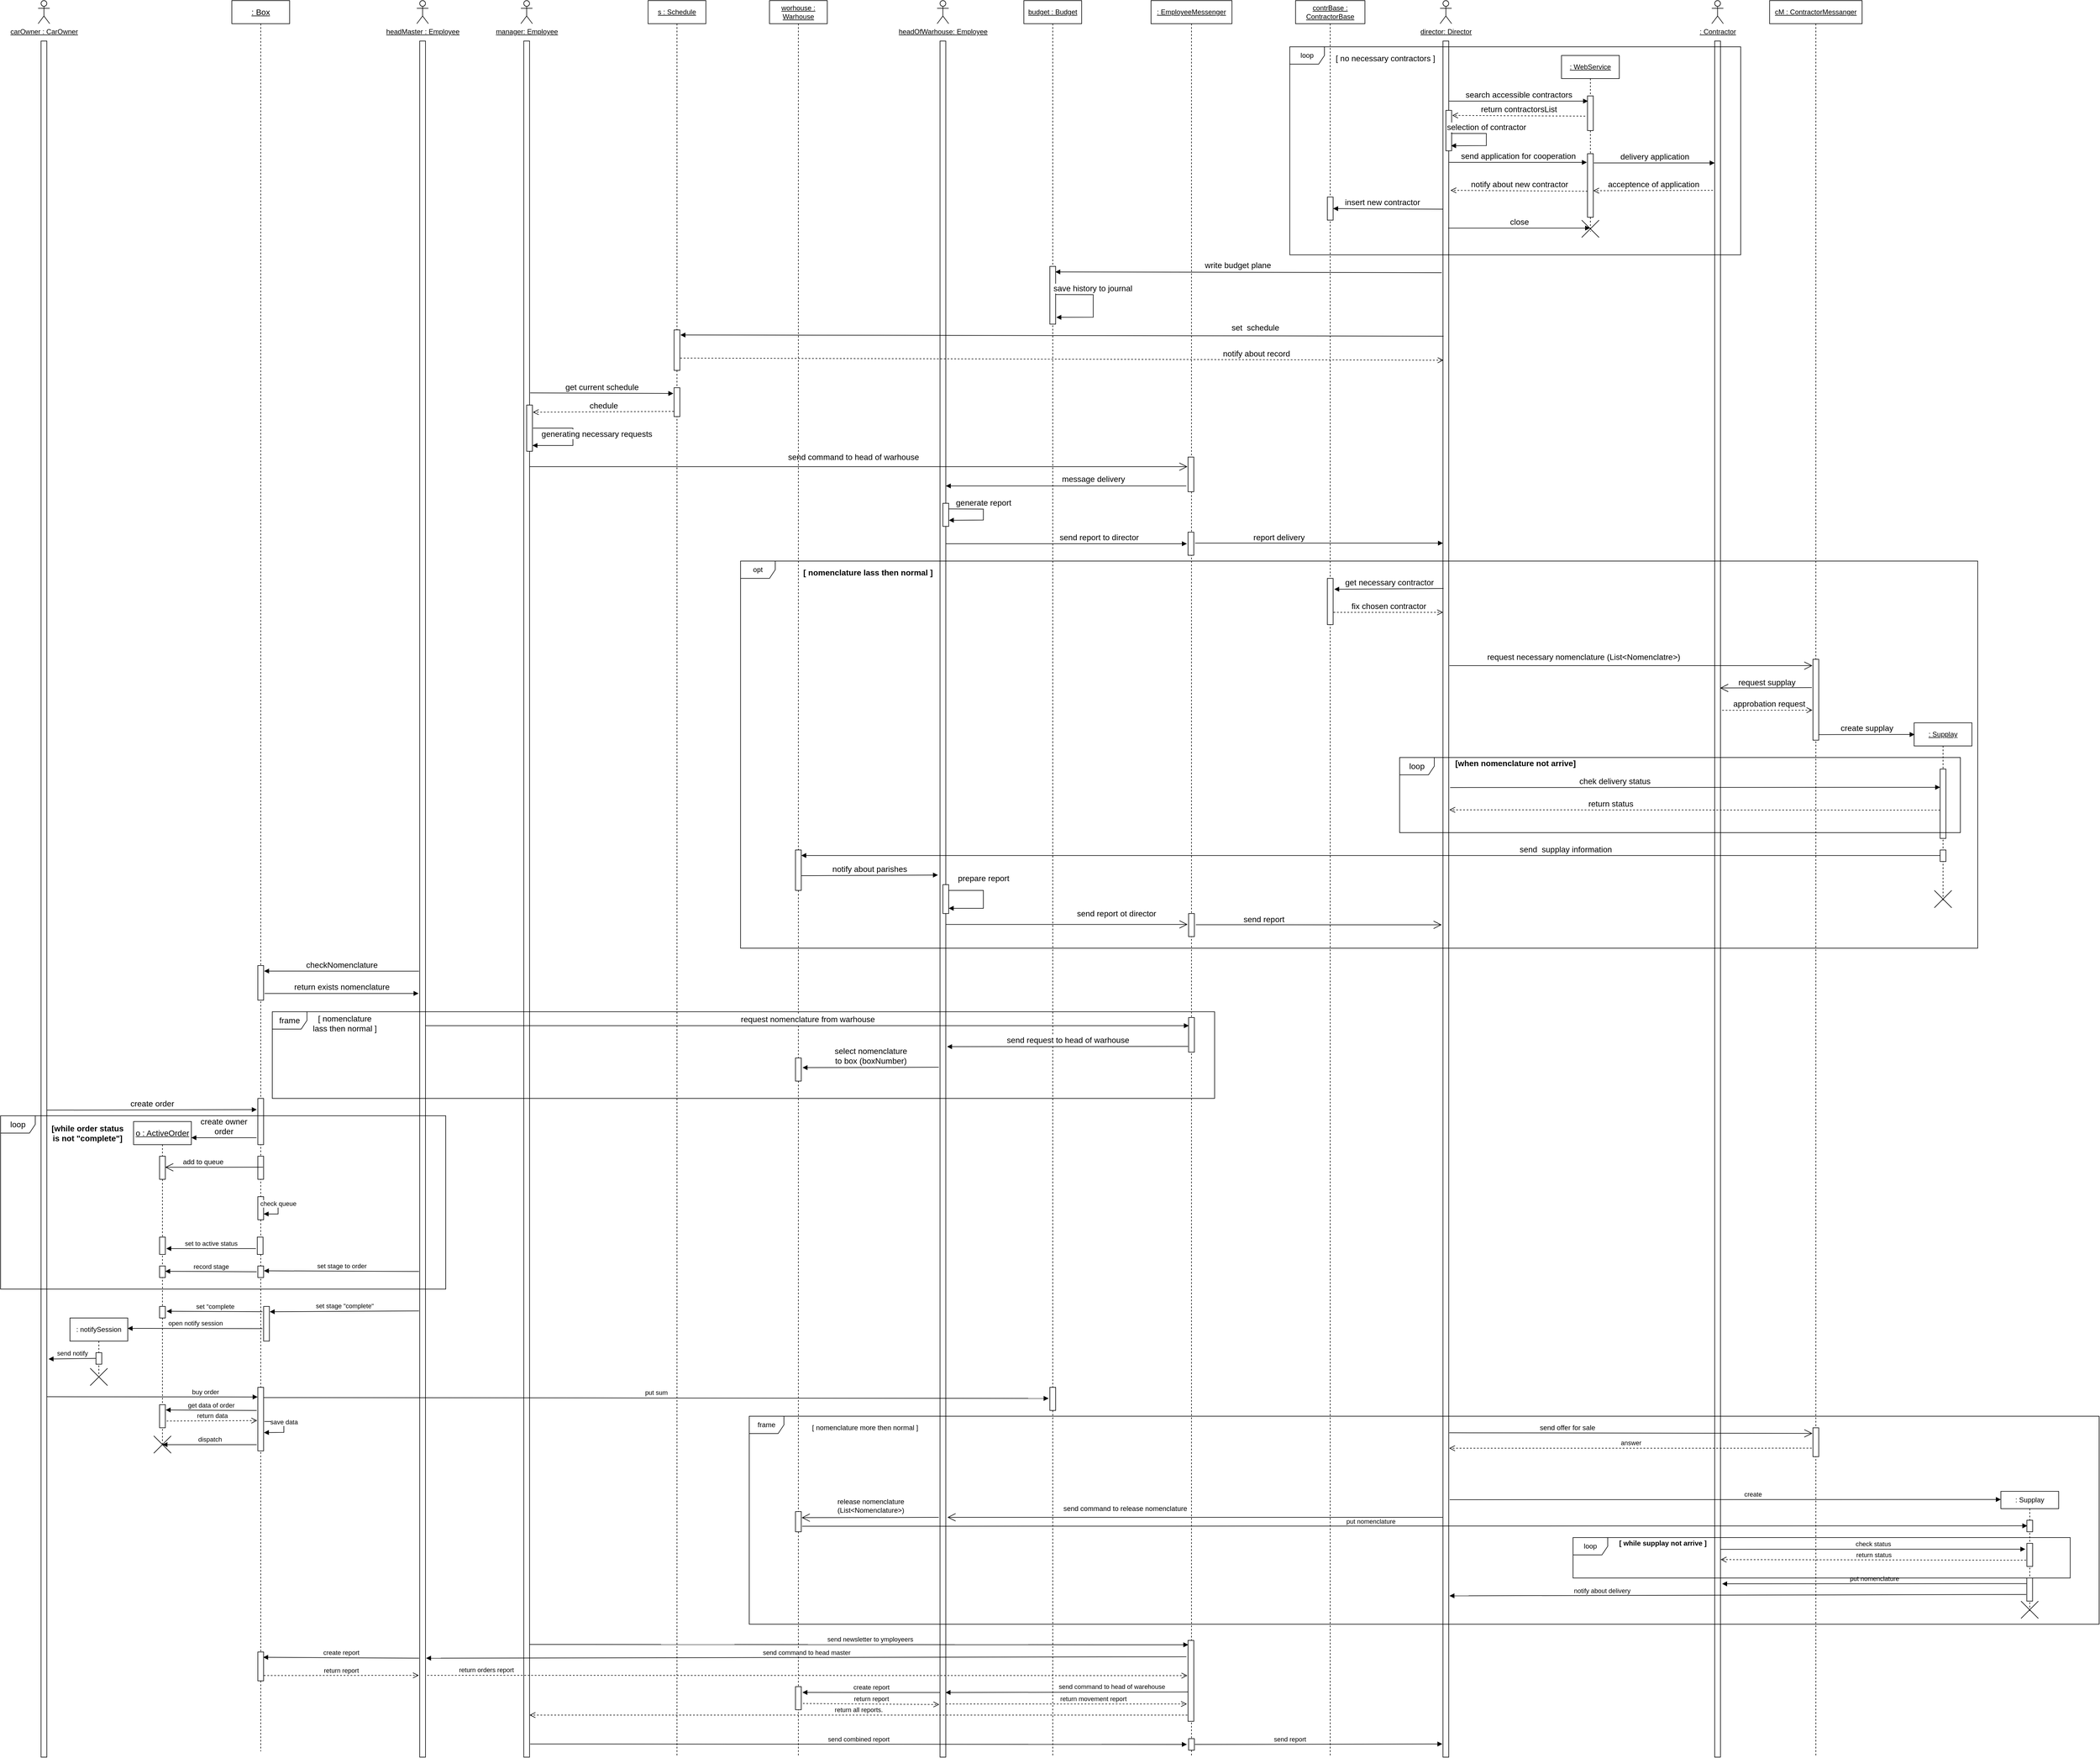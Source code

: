<mxfile version="13.9.9" type="device" pages="2"><diagram id="Mx8R5gNgbv5osWA4ojIV" name="Страница 1"><mxGraphModel dx="2621" dy="600" grid="0" gridSize="10" guides="1" tooltips="1" connect="1" arrows="1" fold="1" page="0" pageScale="1" pageWidth="827" pageHeight="1169" math="0" shadow="0"><root><mxCell id="0"/><mxCell id="1" parent="0"/><mxCell id="Mi58EReKYT1EOhVY-mZF-18" value="" style="group" parent="1" vertex="1" connectable="0"><mxGeometry x="200" y="40" width="30" height="3040" as="geometry"/></mxCell><mxCell id="Mi58EReKYT1EOhVY-mZF-13" value="headOfWarhouse: Employee" style="shape=umlActor;verticalLabelPosition=bottom;verticalAlign=top;html=1;fontStyle=4" parent="Mi58EReKYT1EOhVY-mZF-18" vertex="1"><mxGeometry width="20" height="40" as="geometry"/></mxCell><mxCell id="Mi58EReKYT1EOhVY-mZF-17" value="" style="html=1;points=[];perimeter=orthogonalPerimeter;" parent="Mi58EReKYT1EOhVY-mZF-18" vertex="1"><mxGeometry x="5" y="70" width="10" height="2970" as="geometry"/></mxCell><mxCell id="2d1F_0UeE_A-HC3TKgDJ-41" value="" style="html=1;points=[];perimeter=orthogonalPerimeter;" parent="Mi58EReKYT1EOhVY-mZF-18" vertex="1"><mxGeometry x="10" y="870" width="10" height="40" as="geometry"/></mxCell><mxCell id="2d1F_0UeE_A-HC3TKgDJ-42" value="&lt;font style=&quot;font-size: 14px&quot;&gt;generate report&lt;/font&gt;" style="html=1;verticalAlign=bottom;endArrow=block;entryX=1.02;entryY=0.735;entryDx=0;entryDy=0;entryPerimeter=0;rounded=0;exitX=1.01;exitY=0.243;exitDx=0;exitDy=0;exitPerimeter=0;" parent="Mi58EReKYT1EOhVY-mZF-18" source="2d1F_0UeE_A-HC3TKgDJ-41" target="2d1F_0UeE_A-HC3TKgDJ-41" edge="1"><mxGeometry x="-0.136" width="80" relative="1" as="geometry"><mxPoint x="60" y="880" as="sourcePoint"/><mxPoint x="100" y="1150" as="targetPoint"/><Array as="points"><mxPoint x="80" y="880"/><mxPoint x="80" y="899"/></Array><mxPoint as="offset"/></mxGeometry></mxCell><mxCell id="2d1F_0UeE_A-HC3TKgDJ-77" value="" style="html=1;points=[];perimeter=orthogonalPerimeter;fontSize=14;" parent="Mi58EReKYT1EOhVY-mZF-18" vertex="1"><mxGeometry x="10" y="1530" width="10" height="50" as="geometry"/></mxCell><mxCell id="2d1F_0UeE_A-HC3TKgDJ-78" value="prepare report" style="html=1;verticalAlign=bottom;endArrow=block;fontSize=14;exitX=1;exitY=0.2;exitDx=0;exitDy=0;exitPerimeter=0;entryX=1;entryY=0.82;entryDx=0;entryDy=0;entryPerimeter=0;rounded=0;" parent="Mi58EReKYT1EOhVY-mZF-18" source="2d1F_0UeE_A-HC3TKgDJ-77" target="2d1F_0UeE_A-HC3TKgDJ-77" edge="1"><mxGeometry x="-0.205" y="-10" width="80" relative="1" as="geometry"><mxPoint x="60" y="1770" as="sourcePoint"/><mxPoint x="130" y="1740" as="targetPoint"/><Array as="points"><mxPoint x="80" y="1540"/><mxPoint x="80" y="1571"/></Array><mxPoint x="10" y="-10" as="offset"/></mxGeometry></mxCell><mxCell id="Mi58EReKYT1EOhVY-mZF-19" value="" style="group" parent="1" vertex="1" connectable="0"><mxGeometry x="-700" y="40" width="30" height="3040" as="geometry"/></mxCell><mxCell id="Mi58EReKYT1EOhVY-mZF-9" value="headMaster : Employee" style="shape=umlActor;verticalLabelPosition=bottom;verticalAlign=top;html=1;fontStyle=4" parent="Mi58EReKYT1EOhVY-mZF-19" vertex="1"><mxGeometry width="20" height="40" as="geometry"/></mxCell><mxCell id="Mi58EReKYT1EOhVY-mZF-12" value="" style="html=1;points=[];perimeter=orthogonalPerimeter;" parent="Mi58EReKYT1EOhVY-mZF-19" vertex="1"><mxGeometry x="5" y="70" width="10" height="2970" as="geometry"/></mxCell><mxCell id="Mi58EReKYT1EOhVY-mZF-20" value="" style="group" parent="1" vertex="1" connectable="0"><mxGeometry x="-1360" y="40" width="30" height="3040" as="geometry"/></mxCell><mxCell id="Mi58EReKYT1EOhVY-mZF-3" value="carOwner : CarOwner" style="shape=umlActor;verticalLabelPosition=bottom;verticalAlign=top;html=1;fontStyle=4" parent="Mi58EReKYT1EOhVY-mZF-20" vertex="1"><mxGeometry x="5" width="20" height="40" as="geometry"/></mxCell><mxCell id="Mi58EReKYT1EOhVY-mZF-7" value="&amp;nbsp;" style="html=1;points=[];perimeter=orthogonalPerimeter;" parent="Mi58EReKYT1EOhVY-mZF-20" vertex="1"><mxGeometry x="10" y="70" width="10" height="2970" as="geometry"/></mxCell><mxCell id="z7kIseBBEM3ANswRl0D--1" value="" style="group" parent="1" vertex="1" connectable="0"><mxGeometry x="1070" y="40" width="30" height="3040" as="geometry"/></mxCell><mxCell id="z7kIseBBEM3ANswRl0D--2" value="director: Director" style="shape=umlActor;verticalLabelPosition=bottom;verticalAlign=top;html=1;fontStyle=4" parent="z7kIseBBEM3ANswRl0D--1" vertex="1"><mxGeometry width="20" height="40" as="geometry"/></mxCell><mxCell id="z7kIseBBEM3ANswRl0D--3" value="" style="html=1;points=[];perimeter=orthogonalPerimeter;" parent="z7kIseBBEM3ANswRl0D--1" vertex="1"><mxGeometry x="5" y="70" width="10" height="2970" as="geometry"/></mxCell><mxCell id="z7kIseBBEM3ANswRl0D--18" value="" style="html=1;points=[];perimeter=orthogonalPerimeter;" parent="z7kIseBBEM3ANswRl0D--1" vertex="1"><mxGeometry x="10" y="190" width="10" height="70" as="geometry"/></mxCell><mxCell id="z7kIseBBEM3ANswRl0D--19" value="&lt;font style=&quot;font-size: 14px&quot;&gt;selection of contractor&lt;/font&gt;" style="html=1;verticalAlign=bottom;endArrow=block;entryX=0.9;entryY=0.875;entryDx=0;entryDy=0;entryPerimeter=0;rounded=0;" parent="z7kIseBBEM3ANswRl0D--1" target="z7kIseBBEM3ANswRl0D--18" edge="1"><mxGeometry x="-0.147" width="80" relative="1" as="geometry"><mxPoint x="19" y="230" as="sourcePoint"/><mxPoint x="90" y="290" as="targetPoint"/><Array as="points"><mxPoint x="80" y="230"/><mxPoint x="80" y="251"/></Array><mxPoint as="offset"/></mxGeometry></mxCell><mxCell id="z7kIseBBEM3ANswRl0D--14" value="&lt;font style=&quot;font-size: 14px&quot;&gt;search accessible contractors&lt;/font&gt;" style="html=1;verticalAlign=bottom;endArrow=block;entryX=0.1;entryY=0.15;entryDx=0;entryDy=0;entryPerimeter=0;" parent="1" source="z7kIseBBEM3ANswRl0D--3" target="z7kIseBBEM3ANswRl0D--13" edge="1"><mxGeometry width="80" relative="1" as="geometry"><mxPoint x="1105" y="199" as="sourcePoint"/><mxPoint x="1274" y="198.91" as="targetPoint"/><Array as="points"/></mxGeometry></mxCell><mxCell id="z7kIseBBEM3ANswRl0D--26" value="&lt;font style=&quot;font-size: 14px&quot;&gt;send application for cooperation&lt;/font&gt;" style="html=1;verticalAlign=bottom;endArrow=block;" parent="1" edge="1"><mxGeometry width="80" relative="1" as="geometry"><mxPoint x="1085" y="320" as="sourcePoint"/><mxPoint x="1324" y="320" as="targetPoint"/></mxGeometry></mxCell><mxCell id="z7kIseBBEM3ANswRl0D--27" value="&lt;font style=&quot;font-size: 14px&quot;&gt;delivery application&lt;/font&gt;" style="html=1;verticalAlign=bottom;endArrow=block;" parent="1" target="z7kIseBBEM3ANswRl0D--65" edge="1"><mxGeometry width="80" relative="1" as="geometry"><mxPoint x="1336" y="321" as="sourcePoint"/><mxPoint x="1480" y="320" as="targetPoint"/></mxGeometry></mxCell><mxCell id="z7kIseBBEM3ANswRl0D--29" value="&lt;font style=&quot;font-size: 14px&quot;&gt;acceptence of application&lt;/font&gt;" style="html=1;verticalAlign=bottom;endArrow=open;dashed=1;endSize=8;exitX=-0.3;exitY=0.087;exitDx=0;exitDy=0;exitPerimeter=0;entryX=1;entryY=0.582;entryDx=0;entryDy=0;entryPerimeter=0;" parent="1" source="z7kIseBBEM3ANswRl0D--65" target="z7kIseBBEM3ANswRl0D--23" edge="1"><mxGeometry relative="1" as="geometry"><mxPoint x="1473.67" y="361.02" as="sourcePoint"/><mxPoint x="1337" y="352" as="targetPoint"/></mxGeometry></mxCell><mxCell id="z7kIseBBEM3ANswRl0D--40" value="&lt;font style=&quot;font-size: 14px&quot;&gt;notify about new contractor&lt;/font&gt;" style="html=1;verticalAlign=bottom;endArrow=open;dashed=1;endSize=8;exitX=0;exitY=0.591;exitDx=0;exitDy=0;exitPerimeter=0;entryX=1.3;entryY=0.087;entryDx=0;entryDy=0;entryPerimeter=0;" parent="1" source="z7kIseBBEM3ANswRl0D--23" target="z7kIseBBEM3ANswRl0D--3" edge="1"><mxGeometry relative="1" as="geometry"><mxPoint x="1323.07" y="440.56" as="sourcePoint"/><mxPoint x="1085.0" y="440.56" as="targetPoint"/></mxGeometry></mxCell><mxCell id="z7kIseBBEM3ANswRl0D--41" value="&lt;font style=&quot;font-size: 14px&quot;&gt;close&lt;/font&gt;" style="html=1;verticalAlign=bottom;endArrow=block;exitX=0.9;exitY=0.109;exitDx=0;exitDy=0;exitPerimeter=0;" parent="1" source="z7kIseBBEM3ANswRl0D--3" target="z7kIseBBEM3ANswRl0D--9" edge="1"><mxGeometry width="80" relative="1" as="geometry"><mxPoint x="1090" y="509" as="sourcePoint"/><mxPoint x="1210" y="600" as="targetPoint"/></mxGeometry></mxCell><mxCell id="z7kIseBBEM3ANswRl0D--16" value="&lt;font style=&quot;font-size: 14px&quot;&gt;return contractorsList&lt;/font&gt;" style="html=1;verticalAlign=bottom;endArrow=open;dashed=1;endSize=8;entryX=1.1;entryY=0.125;entryDx=0;entryDy=0;entryPerimeter=0;exitX=-0.4;exitY=0.583;exitDx=0;exitDy=0;exitPerimeter=0;" parent="1" source="z7kIseBBEM3ANswRl0D--13" target="z7kIseBBEM3ANswRl0D--18" edge="1"><mxGeometry x="1260" y="120" as="geometry"><mxPoint x="1304" y="240" as="sourcePoint"/><mxPoint x="1110" y="240" as="targetPoint"/></mxGeometry></mxCell><mxCell id="z7kIseBBEM3ANswRl0D--9" value=": WebService" style="shape=umlLifeline;perimeter=lifelinePerimeter;whiteSpace=wrap;html=1;container=1;collapsible=0;recursiveResize=0;outlineConnect=0;fontStyle=4" parent="1" vertex="1"><mxGeometry x="1280" y="135" width="100" height="305" as="geometry"/></mxCell><mxCell id="z7kIseBBEM3ANswRl0D--13" value="" style="html=1;points=[];perimeter=orthogonalPerimeter;" parent="z7kIseBBEM3ANswRl0D--9" vertex="1"><mxGeometry x="45" y="70" width="10" height="60" as="geometry"/></mxCell><mxCell id="z7kIseBBEM3ANswRl0D--23" value="" style="html=1;points=[];perimeter=orthogonalPerimeter;" parent="z7kIseBBEM3ANswRl0D--9" vertex="1"><mxGeometry x="45" y="170" width="10" height="110" as="geometry"/></mxCell><mxCell id="z7kIseBBEM3ANswRl0D--54" value=": EmployeeMessenger" style="shape=umlLifeline;perimeter=lifelinePerimeter;whiteSpace=wrap;html=1;container=1;collapsible=0;recursiveResize=0;outlineConnect=0;fontStyle=4" parent="1" vertex="1"><mxGeometry x="570" y="40" width="140" height="3040" as="geometry"/></mxCell><mxCell id="2d1F_0UeE_A-HC3TKgDJ-38" value="" style="html=1;points=[];perimeter=orthogonalPerimeter;" parent="z7kIseBBEM3ANswRl0D--54" vertex="1"><mxGeometry x="64" y="790" width="10" height="60" as="geometry"/></mxCell><mxCell id="2d1F_0UeE_A-HC3TKgDJ-44" value="" style="html=1;points=[];perimeter=orthogonalPerimeter;" parent="z7kIseBBEM3ANswRl0D--54" vertex="1"><mxGeometry x="64" y="920" width="10" height="40" as="geometry"/></mxCell><mxCell id="2d1F_0UeE_A-HC3TKgDJ-79" value="" style="html=1;points=[];perimeter=orthogonalPerimeter;fontSize=14;" parent="z7kIseBBEM3ANswRl0D--54" vertex="1"><mxGeometry x="65" y="1580" width="10" height="40" as="geometry"/></mxCell><mxCell id="2d1F_0UeE_A-HC3TKgDJ-101" value="" style="html=1;points=[];perimeter=orthogonalPerimeter;fontSize=14;" parent="z7kIseBBEM3ANswRl0D--54" vertex="1"><mxGeometry x="65" y="1760" width="10" height="60" as="geometry"/></mxCell><mxCell id="MHcizOC3N0r1hGWg3_3y-15" value="" style="html=1;points=[];perimeter=orthogonalPerimeter;" parent="z7kIseBBEM3ANswRl0D--54" vertex="1"><mxGeometry x="64" y="2838" width="10" height="140" as="geometry"/></mxCell><mxCell id="fs149_Ypza2lBDrHz4QQ-1" value="" style="html=1;points=[];perimeter=orthogonalPerimeter;" parent="z7kIseBBEM3ANswRl0D--54" vertex="1"><mxGeometry x="65" y="3008" width="10" height="20" as="geometry"/></mxCell><mxCell id="z7kIseBBEM3ANswRl0D--39" value="" style="shape=umlDestroy;" parent="1" vertex="1"><mxGeometry x="1315" y="420" width="30" height="30" as="geometry"/></mxCell><mxCell id="z7kIseBBEM3ANswRl0D--59" value="&lt;span class=&quot;HwtZe&quot; lang=&quot;en&quot;&gt;contrBase : ContractorBase&lt;/span&gt;" style="shape=umlLifeline;perimeter=lifelinePerimeter;whiteSpace=wrap;html=1;container=1;collapsible=0;recursiveResize=0;outlineConnect=0;fontStyle=4" parent="1" vertex="1"><mxGeometry x="820" y="40" width="120" height="3040" as="geometry"/></mxCell><mxCell id="z7kIseBBEM3ANswRl0D--61" value="" style="html=1;points=[];perimeter=orthogonalPerimeter;" parent="z7kIseBBEM3ANswRl0D--59" vertex="1"><mxGeometry x="55" y="340" width="10" height="40" as="geometry"/></mxCell><mxCell id="2d1F_0UeE_A-HC3TKgDJ-46" value="" style="html=1;points=[];perimeter=orthogonalPerimeter;" parent="z7kIseBBEM3ANswRl0D--59" vertex="1"><mxGeometry x="55" y="1000" width="10" height="80" as="geometry"/></mxCell><mxCell id="z7kIseBBEM3ANswRl0D--60" value="&lt;font style=&quot;font-size: 14px&quot;&gt;insert new contractor&lt;/font&gt;" style="html=1;verticalAlign=bottom;endArrow=block;exitX=0;exitY=0.098;exitDx=0;exitDy=0;exitPerimeter=0;entryX=1;entryY=0.5;entryDx=0;entryDy=0;entryPerimeter=0;" parent="1" source="z7kIseBBEM3ANswRl0D--3" target="z7kIseBBEM3ANswRl0D--61" edge="1"><mxGeometry x="0.105" width="80" relative="1" as="geometry"><mxPoint x="1189.59" y="439.97" as="sourcePoint"/><mxPoint x="883" y="401" as="targetPoint"/><mxPoint as="offset"/></mxGeometry></mxCell><mxCell id="z7kIseBBEM3ANswRl0D--75" value="budget : Budget" style="shape=umlLifeline;perimeter=lifelinePerimeter;whiteSpace=wrap;html=1;container=1;collapsible=0;recursiveResize=0;outlineConnect=0;fontStyle=4" parent="1" vertex="1"><mxGeometry x="350" y="40" width="100" height="3040" as="geometry"/></mxCell><mxCell id="2d1F_0UeE_A-HC3TKgDJ-1" value="" style="html=1;points=[];perimeter=orthogonalPerimeter;" parent="z7kIseBBEM3ANswRl0D--75" vertex="1"><mxGeometry x="45" y="460" width="10" height="100" as="geometry"/></mxCell><mxCell id="2d1F_0UeE_A-HC3TKgDJ-26" value="&lt;font style=&quot;font-size: 14px&quot;&gt;save history to journal&lt;/font&gt;" style="html=1;verticalAlign=bottom;endArrow=block;exitX=1.035;exitY=0.488;exitDx=0;exitDy=0;exitPerimeter=0;rounded=0;entryX=1.118;entryY=0.882;entryDx=0;entryDy=0;entryPerimeter=0;" parent="z7kIseBBEM3ANswRl0D--75" source="2d1F_0UeE_A-HC3TKgDJ-1" target="2d1F_0UeE_A-HC3TKgDJ-1" edge="1"><mxGeometry x="-0.239" width="80" relative="1" as="geometry"><mxPoint x="130" y="600" as="sourcePoint"/><mxPoint x="54" y="640" as="targetPoint"/><Array as="points"><mxPoint x="120" y="509"/><mxPoint x="120" y="548"/></Array><mxPoint as="offset"/></mxGeometry></mxCell><mxCell id="vouTjrwoD1mxrsT29T3J-2" value="" style="html=1;points=[];perimeter=orthogonalPerimeter;" parent="z7kIseBBEM3ANswRl0D--75" vertex="1"><mxGeometry x="45" y="2400" width="10" height="40" as="geometry"/></mxCell><mxCell id="2d1F_0UeE_A-HC3TKgDJ-13" value="&lt;span style=&quot;font-size: 14px&quot;&gt;write budget plane&lt;/span&gt;" style="html=1;verticalAlign=bottom;endArrow=block;entryX=0.94;entryY=0.096;entryDx=0;entryDy=0;entryPerimeter=0;exitX=-0.2;exitY=0.135;exitDx=0;exitDy=0;exitPerimeter=0;" parent="1" source="z7kIseBBEM3ANswRl0D--3" target="2d1F_0UeE_A-HC3TKgDJ-1" edge="1"><mxGeometry x="0.056" y="-1" width="80" relative="1" as="geometry"><mxPoint x="1075" y="600" as="sourcePoint"/><mxPoint x="420" y="600" as="targetPoint"/><mxPoint as="offset"/></mxGeometry></mxCell><mxCell id="2d1F_0UeE_A-HC3TKgDJ-19" value="" style="group" parent="1" vertex="1" connectable="0"><mxGeometry x="-520" y="40" width="30" height="3040" as="geometry"/></mxCell><mxCell id="2d1F_0UeE_A-HC3TKgDJ-20" value="manager: Employee" style="shape=umlActor;verticalLabelPosition=bottom;verticalAlign=top;html=1;fontStyle=4" parent="2d1F_0UeE_A-HC3TKgDJ-19" vertex="1"><mxGeometry width="20" height="40" as="geometry"/></mxCell><mxCell id="2d1F_0UeE_A-HC3TKgDJ-21" value="" style="html=1;points=[];perimeter=orthogonalPerimeter;" parent="2d1F_0UeE_A-HC3TKgDJ-19" vertex="1"><mxGeometry x="5" y="70" width="10" height="2970" as="geometry"/></mxCell><mxCell id="2d1F_0UeE_A-HC3TKgDJ-35" value="" style="html=1;points=[];perimeter=orthogonalPerimeter;" parent="2d1F_0UeE_A-HC3TKgDJ-19" vertex="1"><mxGeometry x="10" y="700" width="10" height="80" as="geometry"/></mxCell><mxCell id="2d1F_0UeE_A-HC3TKgDJ-36" value="&lt;font style=&quot;font-size: 14px&quot;&gt;generating necessary requests&lt;/font&gt;" style="html=1;verticalAlign=bottom;endArrow=block;exitX=1.1;exitY=0.5;exitDx=0;exitDy=0;exitPerimeter=0;rounded=0;entryX=1;entryY=0.875;entryDx=0;entryDy=0;entryPerimeter=0;" parent="2d1F_0UeE_A-HC3TKgDJ-19" source="2d1F_0UeE_A-HC3TKgDJ-35" target="2d1F_0UeE_A-HC3TKgDJ-35" edge="1"><mxGeometry x="-0.176" y="20" width="80" relative="1" as="geometry"><mxPoint x="60" y="930" as="sourcePoint"/><mxPoint x="20" y="940" as="targetPoint"/><Array as="points"><mxPoint x="90" y="740"/><mxPoint x="90" y="770"/></Array><mxPoint x="21" y="20" as="offset"/></mxGeometry></mxCell><mxCell id="2d1F_0UeE_A-HC3TKgDJ-27" value="&lt;font style=&quot;font-size: 14px&quot;&gt;set&amp;nbsp; schedule&amp;nbsp;&lt;/font&gt;" style="html=1;verticalAlign=bottom;endArrow=block;entryX=1.1;entryY=0.125;entryDx=0;entryDy=0;entryPerimeter=0;exitX=0.1;exitY=0.172;exitDx=0;exitDy=0;exitPerimeter=0;" parent="1" source="z7kIseBBEM3ANswRl0D--3" target="2d1F_0UeE_A-HC3TKgDJ-30" edge="1"><mxGeometry x="-0.508" y="-3" width="80" relative="1" as="geometry"><mxPoint x="1070" y="619" as="sourcePoint"/><mxPoint x="-50" y="760" as="targetPoint"/><mxPoint as="offset"/></mxGeometry></mxCell><mxCell id="2d1F_0UeE_A-HC3TKgDJ-28" value="s : Schedule" style="shape=umlLifeline;perimeter=lifelinePerimeter;whiteSpace=wrap;html=1;container=1;collapsible=0;recursiveResize=0;outlineConnect=0;fontStyle=4" parent="1" vertex="1"><mxGeometry x="-300" y="40" width="100" height="3040" as="geometry"/></mxCell><mxCell id="2d1F_0UeE_A-HC3TKgDJ-30" value="" style="html=1;points=[];perimeter=orthogonalPerimeter;" parent="2d1F_0UeE_A-HC3TKgDJ-28" vertex="1"><mxGeometry x="45" y="570" width="10" height="70" as="geometry"/></mxCell><mxCell id="2d1F_0UeE_A-HC3TKgDJ-32" value="" style="html=1;points=[];perimeter=orthogonalPerimeter;" parent="2d1F_0UeE_A-HC3TKgDJ-28" vertex="1"><mxGeometry x="45" y="670" width="10" height="50" as="geometry"/></mxCell><mxCell id="2d1F_0UeE_A-HC3TKgDJ-31" value="&lt;font style=&quot;font-size: 14px&quot;&gt;notify about record&lt;/font&gt;" style="html=1;verticalAlign=bottom;endArrow=open;dashed=1;endSize=8;exitX=1.071;exitY=0.696;exitDx=0;exitDy=0;exitPerimeter=0;entryX=0.1;entryY=0.186;entryDx=0;entryDy=0;entryPerimeter=0;" parent="1" source="2d1F_0UeE_A-HC3TKgDJ-30" target="z7kIseBBEM3ANswRl0D--3" edge="1"><mxGeometry x="0.509" relative="1" as="geometry"><mxPoint x="-80" y="797" as="sourcePoint"/><mxPoint x="1074" y="801" as="targetPoint"/><mxPoint as="offset"/></mxGeometry></mxCell><mxCell id="2d1F_0UeE_A-HC3TKgDJ-33" value="&lt;font style=&quot;font-size: 14px&quot;&gt;get current schedule&lt;/font&gt;" style="html=1;verticalAlign=bottom;endArrow=block;entryX=-0.133;entryY=0.2;entryDx=0;entryDy=0;entryPerimeter=0;" parent="1" target="2d1F_0UeE_A-HC3TKgDJ-32" edge="1"><mxGeometry width="80" relative="1" as="geometry"><mxPoint x="-504" y="719" as="sourcePoint"/><mxPoint x="-150" y="880" as="targetPoint"/></mxGeometry></mxCell><mxCell id="2d1F_0UeE_A-HC3TKgDJ-34" value="&lt;font style=&quot;font-size: 14px&quot;&gt;chedule&lt;/font&gt;" style="html=1;verticalAlign=bottom;endArrow=open;dashed=1;endSize=8;entryX=1.071;entryY=0.154;entryDx=0;entryDy=0;entryPerimeter=0;exitX=-0.033;exitY=0.82;exitDx=0;exitDy=0;exitPerimeter=0;" parent="1" source="2d1F_0UeE_A-HC3TKgDJ-32" target="2d1F_0UeE_A-HC3TKgDJ-35" edge="1"><mxGeometry relative="1" as="geometry"><mxPoint x="-260" y="752" as="sourcePoint"/><mxPoint x="-270" y="920" as="targetPoint"/></mxGeometry></mxCell><mxCell id="2d1F_0UeE_A-HC3TKgDJ-39" value="&lt;font style=&quot;font-size: 14px&quot;&gt;message delivery&lt;/font&gt;" style="html=1;verticalAlign=bottom;endArrow=block;" parent="1" target="Mi58EReKYT1EOhVY-mZF-17" edge="1"><mxGeometry x="-0.223" y="-1" width="80" relative="1" as="geometry"><mxPoint x="631" y="880" as="sourcePoint"/><mxPoint x="580" y="1070" as="targetPoint"/><mxPoint as="offset"/></mxGeometry></mxCell><mxCell id="2d1F_0UeE_A-HC3TKgDJ-40" value="worhouse : Warhouse" style="shape=umlLifeline;perimeter=lifelinePerimeter;whiteSpace=wrap;html=1;container=1;collapsible=0;recursiveResize=0;outlineConnect=0;fontStyle=4" parent="1" vertex="1"><mxGeometry x="-90" y="40" width="100" height="3040" as="geometry"/></mxCell><mxCell id="2d1F_0UeE_A-HC3TKgDJ-75" value="" style="html=1;points=[];perimeter=orthogonalPerimeter;fontSize=14;" parent="2d1F_0UeE_A-HC3TKgDJ-40" vertex="1"><mxGeometry x="45" y="1470" width="10" height="70" as="geometry"/></mxCell><mxCell id="2d1F_0UeE_A-HC3TKgDJ-106" value="" style="html=1;points=[];perimeter=orthogonalPerimeter;fontSize=14;" parent="2d1F_0UeE_A-HC3TKgDJ-40" vertex="1"><mxGeometry x="45" y="1830" width="10" height="40" as="geometry"/></mxCell><mxCell id="vouTjrwoD1mxrsT29T3J-6" value="" style="html=1;points=[];perimeter=orthogonalPerimeter;" parent="2d1F_0UeE_A-HC3TKgDJ-40" vertex="1"><mxGeometry x="45" y="2918" width="10" height="40" as="geometry"/></mxCell><mxCell id="6PAKpQAmHFdr3sGAVOfB-12" value="" style="html=1;points=[];perimeter=orthogonalPerimeter;" parent="2d1F_0UeE_A-HC3TKgDJ-40" vertex="1"><mxGeometry x="45" y="2615" width="10" height="35" as="geometry"/></mxCell><mxCell id="2d1F_0UeE_A-HC3TKgDJ-43" value="&lt;font style=&quot;font-size: 14px&quot;&gt;send report to director&lt;/font&gt;" style="html=1;verticalAlign=bottom;endArrow=block;entryX=-0.194;entryY=0.5;entryDx=0;entryDy=0;entryPerimeter=0;" parent="1" source="Mi58EReKYT1EOhVY-mZF-17" target="2d1F_0UeE_A-HC3TKgDJ-44" edge="1"><mxGeometry x="0.269" width="80" relative="1" as="geometry"><mxPoint x="216" y="1020" as="sourcePoint"/><mxPoint x="600" y="1200" as="targetPoint"/><mxPoint as="offset"/></mxGeometry></mxCell><mxCell id="2d1F_0UeE_A-HC3TKgDJ-45" value="&lt;font style=&quot;font-size: 14px&quot;&gt;report delivery&lt;/font&gt;" style="html=1;verticalAlign=bottom;endArrow=block;exitX=1.2;exitY=0.475;exitDx=0;exitDy=0;exitPerimeter=0;" parent="1" source="2d1F_0UeE_A-HC3TKgDJ-44" target="z7kIseBBEM3ANswRl0D--3" edge="1"><mxGeometry x="-0.326" y="-1" width="80" relative="1" as="geometry"><mxPoint x="700" y="1200" as="sourcePoint"/><mxPoint x="1072" y="979" as="targetPoint"/><mxPoint as="offset"/></mxGeometry></mxCell><mxCell id="2d1F_0UeE_A-HC3TKgDJ-47" value="&lt;font style=&quot;font-size: 14px&quot;&gt;get necessary contractor&lt;/font&gt;" style="html=1;verticalAlign=bottom;endArrow=block;entryX=1.182;entryY=0.235;entryDx=0;entryDy=0;entryPerimeter=0;exitX=0.1;exitY=0.319;exitDx=0;exitDy=0;exitPerimeter=0;" parent="1" source="z7kIseBBEM3ANswRl0D--3" target="2d1F_0UeE_A-HC3TKgDJ-46" edge="1"><mxGeometry width="80" relative="1" as="geometry"><mxPoint x="1070" y="1129" as="sourcePoint"/><mxPoint x="1040" y="1320" as="targetPoint"/></mxGeometry></mxCell><mxCell id="2d1F_0UeE_A-HC3TKgDJ-53" value="fix chosen contractor" style="html=1;verticalAlign=bottom;endArrow=open;dashed=1;endSize=8;exitX=1.065;exitY=0.735;exitDx=0;exitDy=0;exitPerimeter=0;fontSize=14;" parent="1" source="2d1F_0UeE_A-HC3TKgDJ-46" target="z7kIseBBEM3ANswRl0D--3" edge="1"><mxGeometry x="0.006" relative="1" as="geometry"><mxPoint x="1060" y="1400" as="sourcePoint"/><mxPoint x="1073" y="1169" as="targetPoint"/><mxPoint as="offset"/></mxGeometry></mxCell><mxCell id="2d1F_0UeE_A-HC3TKgDJ-54" value=": Supplay" style="shape=umlLifeline;perimeter=lifelinePerimeter;whiteSpace=wrap;html=1;container=1;collapsible=0;recursiveResize=0;outlineConnect=0;fontStyle=4;size=40;" parent="1" vertex="1"><mxGeometry x="1890" y="1290" width="100" height="310" as="geometry"/></mxCell><mxCell id="2d1F_0UeE_A-HC3TKgDJ-70" value="" style="html=1;points=[];perimeter=orthogonalPerimeter;fontSize=14;" parent="2d1F_0UeE_A-HC3TKgDJ-54" vertex="1"><mxGeometry x="45" y="80" width="10" height="120" as="geometry"/></mxCell><mxCell id="2d1F_0UeE_A-HC3TKgDJ-72" value="" style="html=1;points=[];perimeter=orthogonalPerimeter;fontSize=14;" parent="2d1F_0UeE_A-HC3TKgDJ-54" vertex="1"><mxGeometry x="45" y="220" width="10" height="20" as="geometry"/></mxCell><mxCell id="2d1F_0UeE_A-HC3TKgDJ-55" value="cM : ContractorMessanger" style="shape=umlLifeline;perimeter=lifelinePerimeter;whiteSpace=wrap;html=1;container=1;collapsible=0;recursiveResize=0;outlineConnect=0;fontStyle=4" parent="1" vertex="1"><mxGeometry x="1640" y="40" width="160" height="3040" as="geometry"/></mxCell><mxCell id="2d1F_0UeE_A-HC3TKgDJ-57" value="" style="html=1;points=[];perimeter=orthogonalPerimeter;" parent="2d1F_0UeE_A-HC3TKgDJ-55" vertex="1"><mxGeometry x="75" y="1140" width="10" height="140" as="geometry"/></mxCell><mxCell id="6PAKpQAmHFdr3sGAVOfB-5" value="" style="html=1;points=[];perimeter=orthogonalPerimeter;" parent="2d1F_0UeE_A-HC3TKgDJ-55" vertex="1"><mxGeometry x="75" y="2470" width="10" height="50" as="geometry"/></mxCell><mxCell id="2d1F_0UeE_A-HC3TKgDJ-67" value="approbation request" style="html=1;verticalAlign=bottom;endArrow=open;dashed=1;endSize=8;fontSize=14;exitX=1.3;exitY=0.39;exitDx=0;exitDy=0;exitPerimeter=0;entryX=-0.1;entryY=0.629;entryDx=0;entryDy=0;entryPerimeter=0;" parent="1" source="z7kIseBBEM3ANswRl0D--65" target="2d1F_0UeE_A-HC3TKgDJ-57" edge="1"><mxGeometry x="0.032" relative="1" as="geometry"><mxPoint x="1690" y="1540" as="sourcePoint"/><mxPoint x="1700" y="1266" as="targetPoint"/><mxPoint x="1" as="offset"/></mxGeometry></mxCell><mxCell id="2d1F_0UeE_A-HC3TKgDJ-68" value="create supplay" style="html=1;verticalAlign=bottom;endArrow=block;fontSize=14;exitX=1;exitY=0.931;exitDx=0;exitDy=0;exitPerimeter=0;entryX=0.949;entryY=0.448;entryDx=0;entryDy=0;entryPerimeter=0;" parent="1" source="2d1F_0UeE_A-HC3TKgDJ-57" target="MHcizOC3N0r1hGWg3_3y-21" edge="1"><mxGeometry width="80" relative="1" as="geometry"><mxPoint x="1780" y="1580" as="sourcePoint"/><mxPoint x="1870" y="1306" as="targetPoint"/></mxGeometry></mxCell><mxCell id="2d1F_0UeE_A-HC3TKgDJ-76" value="notify about parishes" style="html=1;verticalAlign=bottom;endArrow=block;fontSize=14;exitX=1;exitY=0.636;exitDx=0;exitDy=0;exitPerimeter=0;entryX=-0.357;entryY=0.486;entryDx=0;entryDy=0;entryPerimeter=0;" parent="1" source="2d1F_0UeE_A-HC3TKgDJ-75" target="Mi58EReKYT1EOhVY-mZF-17" edge="1"><mxGeometry width="80" relative="1" as="geometry"><mxPoint x="40" y="1780" as="sourcePoint"/><mxPoint x="120" y="1780" as="targetPoint"/></mxGeometry></mxCell><mxCell id="2d1F_0UeE_A-HC3TKgDJ-88" value="" style="group" parent="1" vertex="1" connectable="0"><mxGeometry x="-50" y="820" width="225" height="20" as="geometry"/></mxCell><mxCell id="2d1F_0UeE_A-HC3TKgDJ-51" value="" style="group" parent="2d1F_0UeE_A-HC3TKgDJ-88" vertex="1" connectable="0"><mxGeometry width="225" height="20" as="geometry"/></mxCell><mxCell id="2d1F_0UeE_A-HC3TKgDJ-50" value="&lt;font style=&quot;font-size: 14px&quot;&gt;send command to head of warhouse&lt;/font&gt;" style="text;html=1;align=center;verticalAlign=middle;resizable=0;points=[];autosize=1;" parent="2d1F_0UeE_A-HC3TKgDJ-51" vertex="1"><mxGeometry x="-15" width="240" height="20" as="geometry"/></mxCell><mxCell id="2d1F_0UeE_A-HC3TKgDJ-49" value="" style="endArrow=open;endFill=1;endSize=12;html=1;entryX=-0.1;entryY=0.278;entryDx=0;entryDy=0;entryPerimeter=0;" parent="1" source="2d1F_0UeE_A-HC3TKgDJ-21" target="2d1F_0UeE_A-HC3TKgDJ-38" edge="1"><mxGeometry width="160" relative="1" as="geometry"><mxPoint x="-490" y="852" as="sourcePoint"/><mxPoint x="633" y="847" as="targetPoint"/></mxGeometry></mxCell><mxCell id="2d1F_0UeE_A-HC3TKgDJ-91" value="" style="group" parent="1" vertex="1" connectable="0"><mxGeometry x="1580" y="1210" width="110" height="20" as="geometry"/></mxCell><mxCell id="2d1F_0UeE_A-HC3TKgDJ-65" value="request supplay" style="text;html=1;align=center;verticalAlign=middle;resizable=0;points=[];autosize=1;fontSize=14;" parent="2d1F_0UeE_A-HC3TKgDJ-91" vertex="1"><mxGeometry width="110" height="20" as="geometry"/></mxCell><mxCell id="2d1F_0UeE_A-HC3TKgDJ-73" value="" style="shape=umlDestroy;fontSize=14;" parent="1" vertex="1"><mxGeometry x="1925" y="1580" width="30" height="30" as="geometry"/></mxCell><mxCell id="2d1F_0UeE_A-HC3TKgDJ-93" value="" style="group" parent="1" vertex="1" connectable="0"><mxGeometry x="435" y="1610" width="150" height="20" as="geometry"/></mxCell><mxCell id="2d1F_0UeE_A-HC3TKgDJ-83" value="" style="endArrow=open;endFill=1;endSize=12;html=1;fontSize=14;entryX=-0.176;entryY=0.471;entryDx=0;entryDy=0;entryPerimeter=0;" parent="2d1F_0UeE_A-HC3TKgDJ-93" source="Mi58EReKYT1EOhVY-mZF-17" target="2d1F_0UeE_A-HC3TKgDJ-79" edge="1"><mxGeometry width="160" relative="1" as="geometry"><mxPoint x="-220" y="229" as="sourcePoint"/><mxPoint x="195" y="220" as="targetPoint"/></mxGeometry></mxCell><mxCell id="2d1F_0UeE_A-HC3TKgDJ-84" value="send report ot director" style="text;html=1;align=center;verticalAlign=middle;resizable=0;points=[];autosize=1;fontSize=14;" parent="2d1F_0UeE_A-HC3TKgDJ-93" vertex="1"><mxGeometry width="150" height="20" as="geometry"/></mxCell><mxCell id="2d1F_0UeE_A-HC3TKgDJ-94" value="" style="group" parent="1" vertex="1" connectable="0"><mxGeometry x="720" y="1620" width="90" height="20" as="geometry"/></mxCell><mxCell id="2d1F_0UeE_A-HC3TKgDJ-82" value="" style="endArrow=open;endFill=1;endSize=12;html=1;fontSize=14;entryX=-0.217;entryY=0.515;entryDx=0;entryDy=0;entryPerimeter=0;exitX=1.233;exitY=0.483;exitDx=0;exitDy=0;exitPerimeter=0;" parent="2d1F_0UeE_A-HC3TKgDJ-94" source="2d1F_0UeE_A-HC3TKgDJ-79" target="z7kIseBBEM3ANswRl0D--3" edge="1"><mxGeometry width="160" relative="1" as="geometry"><mxPoint x="-75" y="219" as="sourcePoint"/><mxPoint x="160" y="240" as="targetPoint"/></mxGeometry></mxCell><mxCell id="2d1F_0UeE_A-HC3TKgDJ-85" value="send report" style="text;html=1;align=center;verticalAlign=middle;resizable=0;points=[];autosize=1;fontSize=14;" parent="2d1F_0UeE_A-HC3TKgDJ-94" vertex="1"><mxGeometry width="90" height="20" as="geometry"/></mxCell><mxCell id="2d1F_0UeE_A-HC3TKgDJ-96" value=": Box" style="shape=umlLifeline;perimeter=lifelinePerimeter;whiteSpace=wrap;html=1;container=1;collapsible=0;recursiveResize=0;outlineConnect=0;fontSize=14;fontStyle=4" parent="1" vertex="1"><mxGeometry x="-1020" y="40" width="100" height="3030" as="geometry"/></mxCell><mxCell id="2d1F_0UeE_A-HC3TKgDJ-98" value="" style="html=1;points=[];perimeter=orthogonalPerimeter;fontSize=14;" parent="2d1F_0UeE_A-HC3TKgDJ-96" vertex="1"><mxGeometry x="45" y="1670" width="10" height="60" as="geometry"/></mxCell><mxCell id="2d1F_0UeE_A-HC3TKgDJ-107" value="" style="html=1;points=[];perimeter=orthogonalPerimeter;fontSize=14;" parent="2d1F_0UeE_A-HC3TKgDJ-96" vertex="1"><mxGeometry x="45" y="1900" width="10" height="80" as="geometry"/></mxCell><mxCell id="Dxp46JONKvhjSk3JHBEX-1" value="" style="html=1;points=[];perimeter=orthogonalPerimeter;" parent="2d1F_0UeE_A-HC3TKgDJ-96" vertex="1"><mxGeometry x="45" y="2000" width="10" height="40" as="geometry"/></mxCell><mxCell id="Dxp46JONKvhjSk3JHBEX-6" value="" style="html=1;points=[];perimeter=orthogonalPerimeter;" parent="2d1F_0UeE_A-HC3TKgDJ-96" vertex="1"><mxGeometry x="45" y="2070" width="10" height="40" as="geometry"/></mxCell><mxCell id="Dxp46JONKvhjSk3JHBEX-7" value="check queue" style="html=1;verticalAlign=bottom;endArrow=block;exitX=1.133;exitY=0.25;exitDx=0;exitDy=0;exitPerimeter=0;rounded=0;" parent="2d1F_0UeE_A-HC3TKgDJ-96" source="Dxp46JONKvhjSk3JHBEX-6" target="Dxp46JONKvhjSk3JHBEX-6" edge="1"><mxGeometry width="80" relative="1" as="geometry"><mxPoint x="90" y="2090" as="sourcePoint"/><mxPoint x="170" y="2090" as="targetPoint"/><Array as="points"><mxPoint x="80" y="2090"/></Array></mxGeometry></mxCell><mxCell id="Dxp46JONKvhjSk3JHBEX-8" value="" style="html=1;points=[];perimeter=orthogonalPerimeter;" parent="2d1F_0UeE_A-HC3TKgDJ-96" vertex="1"><mxGeometry x="44" y="2140" width="10" height="30" as="geometry"/></mxCell><mxCell id="Dxp46JONKvhjSk3JHBEX-12" value="" style="html=1;points=[];perimeter=orthogonalPerimeter;" parent="2d1F_0UeE_A-HC3TKgDJ-96" vertex="1"><mxGeometry x="45" y="2190" width="10" height="20" as="geometry"/></mxCell><mxCell id="Dxp46JONKvhjSk3JHBEX-31" value="" style="html=1;points=[];perimeter=orthogonalPerimeter;" parent="2d1F_0UeE_A-HC3TKgDJ-96" vertex="1"><mxGeometry x="45" y="2400" width="10" height="110" as="geometry"/></mxCell><mxCell id="MHcizOC3N0r1hGWg3_3y-5" value="save data" style="html=1;verticalAlign=bottom;endArrow=block;exitX=1.133;exitY=0.538;exitDx=0;exitDy=0;exitPerimeter=0;entryX=1.05;entryY=0.712;entryDx=0;entryDy=0;entryPerimeter=0;rounded=0;" parent="2d1F_0UeE_A-HC3TKgDJ-96" source="Dxp46JONKvhjSk3JHBEX-31" target="Dxp46JONKvhjSk3JHBEX-31" edge="1"><mxGeometry width="80" relative="1" as="geometry"><mxPoint x="80" y="2480" as="sourcePoint"/><mxPoint x="160" y="2480" as="targetPoint"/><Array as="points"><mxPoint x="90" y="2459"/><mxPoint x="90" y="2478"/></Array></mxGeometry></mxCell><mxCell id="MHcizOC3N0r1hGWg3_3y-12" value="" style="html=1;points=[];perimeter=orthogonalPerimeter;" parent="2d1F_0UeE_A-HC3TKgDJ-96" vertex="1"><mxGeometry x="45" y="2858" width="10" height="50" as="geometry"/></mxCell><mxCell id="2d1F_0UeE_A-HC3TKgDJ-97" value="checkNomenclature" style="html=1;verticalAlign=bottom;endArrow=block;fontSize=14;entryX=1.08;entryY=0.16;entryDx=0;entryDy=0;entryPerimeter=0;exitX=-0.117;exitY=0.542;exitDx=0;exitDy=0;exitPerimeter=0;" parent="1" source="Mi58EReKYT1EOhVY-mZF-12" target="2d1F_0UeE_A-HC3TKgDJ-98" edge="1"><mxGeometry width="80" relative="1" as="geometry"><mxPoint x="-890" y="1720" as="sourcePoint"/><mxPoint x="-580" y="1720" as="targetPoint"/></mxGeometry></mxCell><mxCell id="2d1F_0UeE_A-HC3TKgDJ-99" value="return exists nomenclature" style="html=1;verticalAlign=bottom;endArrow=block;fontSize=14;exitX=1.16;exitY=0.807;exitDx=0;exitDy=0;exitPerimeter=0;entryX=-0.2;entryY=0.555;entryDx=0;entryDy=0;entryPerimeter=0;" parent="1" source="2d1F_0UeE_A-HC3TKgDJ-98" target="Mi58EReKYT1EOhVY-mZF-12" edge="1"><mxGeometry width="80" relative="1" as="geometry"><mxPoint x="-890" y="1760" as="sourcePoint"/><mxPoint x="-810" y="1760" as="targetPoint"/></mxGeometry></mxCell><mxCell id="2d1F_0UeE_A-HC3TKgDJ-100" value="request nomenclature from warhouse" style="html=1;verticalAlign=bottom;endArrow=block;fontSize=14;entryX=0.05;entryY=0.236;entryDx=0;entryDy=0;entryPerimeter=0;" parent="1" source="Mi58EReKYT1EOhVY-mZF-12" target="2d1F_0UeE_A-HC3TKgDJ-101" edge="1"><mxGeometry width="80" relative="1" as="geometry"><mxPoint x="-600" y="1810" as="sourcePoint"/><mxPoint x="560" y="1820" as="targetPoint"/></mxGeometry></mxCell><mxCell id="2d1F_0UeE_A-HC3TKgDJ-102" value="send request to head of warhouse" style="html=1;verticalAlign=bottom;endArrow=block;fontSize=14;entryX=1.214;entryY=0.586;entryDx=0;entryDy=0;entryPerimeter=0;" parent="1" target="Mi58EReKYT1EOhVY-mZF-17" edge="1"><mxGeometry width="80" relative="1" as="geometry"><mxPoint x="634" y="1850" as="sourcePoint"/><mxPoint x="550" y="1870" as="targetPoint"/></mxGeometry></mxCell><mxCell id="2d1F_0UeE_A-HC3TKgDJ-105" value="&lt;span class=&quot;HwtZe&quot; lang=&quot;en&quot;&gt;select nomenclature &lt;br&gt;to box (boxNumber)&lt;/span&gt;" style="html=1;verticalAlign=bottom;endArrow=block;fontSize=14;entryX=1.217;entryY=0.417;entryDx=0;entryDy=0;entryPerimeter=0;exitX=-0.214;exitY=0.598;exitDx=0;exitDy=0;exitPerimeter=0;" parent="1" source="Mi58EReKYT1EOhVY-mZF-17" target="2d1F_0UeE_A-HC3TKgDJ-106" edge="1"><mxGeometry width="80" relative="1" as="geometry"><mxPoint x="80" y="1930" as="sourcePoint"/><mxPoint x="160" y="1930" as="targetPoint"/></mxGeometry></mxCell><mxCell id="2d1F_0UeE_A-HC3TKgDJ-108" value="create order" style="html=1;verticalAlign=bottom;endArrow=block;fontSize=14;exitX=0.967;exitY=0.623;exitDx=0;exitDy=0;exitPerimeter=0;entryX=-0.181;entryY=0.242;entryDx=0;entryDy=0;entryPerimeter=0;" parent="1" source="Mi58EReKYT1EOhVY-mZF-7" target="2d1F_0UeE_A-HC3TKgDJ-107" edge="1"><mxGeometry width="80" relative="1" as="geometry"><mxPoint x="-1190" y="1970" as="sourcePoint"/><mxPoint x="-980" y="1960" as="targetPoint"/></mxGeometry></mxCell><mxCell id="2d1F_0UeE_A-HC3TKgDJ-110" value="o : ActiveOrder" style="shape=umlLifeline;perimeter=lifelinePerimeter;whiteSpace=wrap;html=1;container=1;collapsible=0;recursiveResize=0;outlineConnect=0;fontSize=14;fontStyle=4" parent="1" vertex="1"><mxGeometry x="-1190" y="1980" width="100" height="560" as="geometry"/></mxCell><mxCell id="Dxp46JONKvhjSk3JHBEX-2" value="" style="html=1;points=[];perimeter=orthogonalPerimeter;" parent="2d1F_0UeE_A-HC3TKgDJ-110" vertex="1"><mxGeometry x="45" y="60" width="10" height="40" as="geometry"/></mxCell><mxCell id="Dxp46JONKvhjSk3JHBEX-9" value="" style="html=1;points=[];perimeter=orthogonalPerimeter;" parent="2d1F_0UeE_A-HC3TKgDJ-110" vertex="1"><mxGeometry x="45" y="200" width="10" height="30" as="geometry"/></mxCell><mxCell id="Dxp46JONKvhjSk3JHBEX-14" value="" style="html=1;points=[];perimeter=orthogonalPerimeter;" parent="2d1F_0UeE_A-HC3TKgDJ-110" vertex="1"><mxGeometry x="45" y="250" width="10" height="20" as="geometry"/></mxCell><mxCell id="Dxp46JONKvhjSk3JHBEX-20" value="" style="html=1;points=[];perimeter=orthogonalPerimeter;" parent="2d1F_0UeE_A-HC3TKgDJ-110" vertex="1"><mxGeometry x="45" y="320" width="10" height="20" as="geometry"/></mxCell><mxCell id="MHcizOC3N0r1hGWg3_3y-2" value="" style="html=1;points=[];perimeter=orthogonalPerimeter;" parent="2d1F_0UeE_A-HC3TKgDJ-110" vertex="1"><mxGeometry x="45" y="490" width="10" height="40" as="geometry"/></mxCell><mxCell id="MHcizOC3N0r1hGWg3_3y-11" value="" style="shape=umlDestroy;" parent="2d1F_0UeE_A-HC3TKgDJ-110" vertex="1"><mxGeometry x="35" y="544" width="30" height="30" as="geometry"/></mxCell><mxCell id="2d1F_0UeE_A-HC3TKgDJ-111" value="create owner &lt;br&gt;order" style="html=1;verticalAlign=bottom;endArrow=block;fontSize=14;exitX=-0.228;exitY=0.85;exitDx=0;exitDy=0;exitPerimeter=0;" parent="1" source="2d1F_0UeE_A-HC3TKgDJ-107" edge="1"><mxGeometry width="80" relative="1" as="geometry"><mxPoint x="-965" y="2001" as="sourcePoint"/><mxPoint x="-1090" y="2008" as="targetPoint"/></mxGeometry></mxCell><mxCell id="Dxp46JONKvhjSk3JHBEX-4" value="" style="endArrow=open;endFill=1;endSize=12;html=1;entryX=0.967;entryY=0.479;entryDx=0;entryDy=0;entryPerimeter=0;" parent="1" target="Dxp46JONKvhjSk3JHBEX-2" edge="1"><mxGeometry width="160" relative="1" as="geometry"><mxPoint x="-966" y="2059" as="sourcePoint"/><mxPoint x="-920" y="2110" as="targetPoint"/></mxGeometry></mxCell><mxCell id="Dxp46JONKvhjSk3JHBEX-5" value="add to queue" style="text;html=1;align=center;verticalAlign=middle;resizable=0;points=[];autosize=1;" parent="1" vertex="1"><mxGeometry x="-1115" y="2040" width="90" height="20" as="geometry"/></mxCell><mxCell id="Dxp46JONKvhjSk3JHBEX-10" value="set to active status" style="html=1;verticalAlign=bottom;endArrow=block;entryX=1.157;entryY=0.662;entryDx=0;entryDy=0;entryPerimeter=0;exitX=-0.229;exitY=0.662;exitDx=0;exitDy=0;exitPerimeter=0;" parent="1" source="Dxp46JONKvhjSk3JHBEX-8" target="Dxp46JONKvhjSk3JHBEX-9" edge="1"><mxGeometry width="80" relative="1" as="geometry"><mxPoint x="-1050" y="2200" as="sourcePoint"/><mxPoint x="-970" y="2200" as="targetPoint"/></mxGeometry></mxCell><mxCell id="Dxp46JONKvhjSk3JHBEX-15" value="set stage to order" style="html=1;verticalAlign=bottom;endArrow=block;entryX=1.05;entryY=0.417;entryDx=0;entryDy=0;entryPerimeter=0;exitX=-0.118;exitY=0.717;exitDx=0;exitDy=0;exitPerimeter=0;" parent="1" source="Mi58EReKYT1EOhVY-mZF-12" target="Dxp46JONKvhjSk3JHBEX-12" edge="1"><mxGeometry width="80" relative="1" as="geometry"><mxPoint x="-850" y="2260" as="sourcePoint"/><mxPoint x="-770" y="2260" as="targetPoint"/></mxGeometry></mxCell><mxCell id="Dxp46JONKvhjSk3JHBEX-18" value="record stage" style="html=1;verticalAlign=bottom;endArrow=block;entryX=0.967;entryY=0.458;entryDx=0;entryDy=0;entryPerimeter=0;exitX=-0.2;exitY=0.5;exitDx=0;exitDy=0;exitPerimeter=0;" parent="1" source="Dxp46JONKvhjSk3JHBEX-12" target="Dxp46JONKvhjSk3JHBEX-14" edge="1"><mxGeometry width="80" relative="1" as="geometry"><mxPoint x="-1040" y="2250" as="sourcePoint"/><mxPoint x="-960" y="2250" as="targetPoint"/></mxGeometry></mxCell><mxCell id="Dxp46JONKvhjSk3JHBEX-19" value="" style="html=1;points=[];perimeter=orthogonalPerimeter;" parent="1" vertex="1"><mxGeometry x="-965" y="2300" width="10" height="60" as="geometry"/></mxCell><mxCell id="Dxp46JONKvhjSk3JHBEX-21" value="set stage &quot;complete&quot;" style="html=1;verticalAlign=bottom;endArrow=block;entryX=1.05;entryY=0.153;entryDx=0;entryDy=0;entryPerimeter=0;exitX=-0.118;exitY=0.74;exitDx=0;exitDy=0;exitPerimeter=0;" parent="1" source="Mi58EReKYT1EOhVY-mZF-12" target="Dxp46JONKvhjSk3JHBEX-19" edge="1"><mxGeometry width="80" relative="1" as="geometry"><mxPoint x="-780" y="2380" as="sourcePoint"/><mxPoint x="-700" y="2380" as="targetPoint"/></mxGeometry></mxCell><mxCell id="Dxp46JONKvhjSk3JHBEX-22" value="set &quot;complete" style="html=1;verticalAlign=bottom;endArrow=block;entryX=1.217;entryY=0.417;entryDx=0;entryDy=0;entryPerimeter=0;exitX=-0.2;exitY=0.153;exitDx=0;exitDy=0;exitPerimeter=0;" parent="1" source="Dxp46JONKvhjSk3JHBEX-19" target="Dxp46JONKvhjSk3JHBEX-20" edge="1"><mxGeometry x="-0.008" width="80" relative="1" as="geometry"><mxPoint x="-1060" y="2380" as="sourcePoint"/><mxPoint x="-980" y="2380" as="targetPoint"/><mxPoint as="offset"/></mxGeometry></mxCell><mxCell id="Dxp46JONKvhjSk3JHBEX-23" value=": notifySession" style="shape=umlLifeline;perimeter=lifelinePerimeter;whiteSpace=wrap;html=1;container=1;collapsible=0;recursiveResize=0;outlineConnect=0;" parent="1" vertex="1"><mxGeometry x="-1300" y="2320" width="100" height="100" as="geometry"/></mxCell><mxCell id="Dxp46JONKvhjSk3JHBEX-25" value="" style="html=1;points=[];perimeter=orthogonalPerimeter;" parent="Dxp46JONKvhjSk3JHBEX-23" vertex="1"><mxGeometry x="45" y="60" width="10" height="20" as="geometry"/></mxCell><mxCell id="Dxp46JONKvhjSk3JHBEX-24" value="open notify session" style="html=1;verticalAlign=bottom;endArrow=block;exitX=-0.2;exitY=0.639;exitDx=0;exitDy=0;exitPerimeter=0;entryX=0.997;entryY=0.18;entryDx=0;entryDy=0;entryPerimeter=0;" parent="1" source="Dxp46JONKvhjSk3JHBEX-19" target="Dxp46JONKvhjSk3JHBEX-23" edge="1"><mxGeometry width="80" relative="1" as="geometry"><mxPoint x="-1060" y="2380" as="sourcePoint"/><mxPoint x="-1130" y="2338" as="targetPoint"/></mxGeometry></mxCell><mxCell id="Dxp46JONKvhjSk3JHBEX-29" value="send notify" style="html=1;verticalAlign=bottom;endArrow=block;entryX=1.3;entryY=0.768;entryDx=0;entryDy=0;entryPerimeter=0;exitX=-0.053;exitY=0.492;exitDx=0;exitDy=0;exitPerimeter=0;" parent="1" source="Dxp46JONKvhjSk3JHBEX-25" target="Mi58EReKYT1EOhVY-mZF-7" edge="1"><mxGeometry width="80" relative="1" as="geometry"><mxPoint x="-1256" y="2391" as="sourcePoint"/><mxPoint x="-1330" y="2400" as="targetPoint"/></mxGeometry></mxCell><mxCell id="Dxp46JONKvhjSk3JHBEX-30" value="" style="shape=umlDestroy;" parent="1" vertex="1"><mxGeometry x="-1265" y="2407" width="30" height="30" as="geometry"/></mxCell><mxCell id="Dxp46JONKvhjSk3JHBEX-32" value="buy order" style="html=1;verticalAlign=bottom;endArrow=block;exitX=0.967;exitY=0.79;exitDx=0;exitDy=0;exitPerimeter=0;entryX=-0.033;entryY=0.152;entryDx=0;entryDy=0;entryPerimeter=0;" parent="1" source="Mi58EReKYT1EOhVY-mZF-7" target="Dxp46JONKvhjSk3JHBEX-31" edge="1"><mxGeometry x="0.501" width="80" relative="1" as="geometry"><mxPoint x="-1260" y="2460" as="sourcePoint"/><mxPoint x="-1180" y="2460" as="targetPoint"/><mxPoint as="offset"/></mxGeometry></mxCell><mxCell id="MHcizOC3N0r1hGWg3_3y-3" value="get data of order" style="html=1;verticalAlign=bottom;endArrow=block;entryX=1.05;entryY=0.229;entryDx=0;entryDy=0;entryPerimeter=0;exitX=-0.2;exitY=0.364;exitDx=0;exitDy=0;exitPerimeter=0;" parent="1" source="Dxp46JONKvhjSk3JHBEX-31" target="MHcizOC3N0r1hGWg3_3y-2" edge="1"><mxGeometry width="80" relative="1" as="geometry"><mxPoint x="-1080" y="2500" as="sourcePoint"/><mxPoint x="-1000" y="2500" as="targetPoint"/></mxGeometry></mxCell><mxCell id="MHcizOC3N0r1hGWg3_3y-4" value="return data" style="html=1;verticalAlign=bottom;endArrow=open;dashed=1;endSize=8;exitX=1.217;exitY=0.708;exitDx=0;exitDy=0;exitPerimeter=0;entryX=-0.117;entryY=0.523;entryDx=0;entryDy=0;entryPerimeter=0;" parent="1" source="MHcizOC3N0r1hGWg3_3y-2" target="Dxp46JONKvhjSk3JHBEX-31" edge="1"><mxGeometry relative="1" as="geometry"><mxPoint x="-1010" y="2540" as="sourcePoint"/><mxPoint x="-1090" y="2540" as="targetPoint"/></mxGeometry></mxCell><mxCell id="MHcizOC3N0r1hGWg3_3y-10" value="dispatch" style="html=1;verticalAlign=bottom;endArrow=block;exitX=-0.2;exitY=0.902;exitDx=0;exitDy=0;exitPerimeter=0;" parent="1" source="Dxp46JONKvhjSk3JHBEX-31" target="2d1F_0UeE_A-HC3TKgDJ-110" edge="1"><mxGeometry width="80" relative="1" as="geometry"><mxPoint x="-1090" y="2560" as="sourcePoint"/><mxPoint x="-1010" y="2560" as="targetPoint"/></mxGeometry></mxCell><mxCell id="z7kIseBBEM3ANswRl0D--64" value=": Contractor" style="shape=umlActor;verticalLabelPosition=bottom;verticalAlign=top;html=1;fontStyle=4" parent="1" vertex="1"><mxGeometry x="1540" y="40" width="20" height="40" as="geometry"/></mxCell><mxCell id="z7kIseBBEM3ANswRl0D--65" value="" style="html=1;points=[];perimeter=orthogonalPerimeter;" parent="1" vertex="1"><mxGeometry x="1545" y="110" width="10" height="2970" as="geometry"/></mxCell><mxCell id="2d1F_0UeE_A-HC3TKgDJ-64" value="" style="endArrow=open;endFill=1;endSize=12;html=1;fontSize=14;entryX=0.929;entryY=0.377;entryDx=0;entryDy=0;entryPerimeter=0;exitX=-0.2;exitY=0.35;exitDx=0;exitDy=0;exitPerimeter=0;" parent="1" source="2d1F_0UeE_A-HC3TKgDJ-57" target="z7kIseBBEM3ANswRl0D--65" edge="1"><mxGeometry width="160" relative="1" as="geometry"><mxPoint x="1560" y="1530" as="sourcePoint"/><mxPoint x="1720" y="1530" as="targetPoint"/></mxGeometry></mxCell><mxCell id="MHcizOC3N0r1hGWg3_3y-13" value="send newsletter to ymployeers" style="html=1;verticalAlign=bottom;endArrow=block;entryX=0.05;entryY=0.054;entryDx=0;entryDy=0;entryPerimeter=0;exitX=1.033;exitY=0.834;exitDx=0;exitDy=0;exitPerimeter=0;" parent="1" target="MHcizOC3N0r1hGWg3_3y-15" edge="1"><mxGeometry x="0.032" width="80" relative="1" as="geometry"><mxPoint x="-504.67" y="2884.98" as="sourcePoint"/><mxPoint x="610" y="2888" as="targetPoint"/><mxPoint x="1" as="offset"/></mxGeometry></mxCell><mxCell id="MHcizOC3N0r1hGWg3_3y-14" value="return orders report" style="html=1;verticalAlign=bottom;endArrow=open;dashed=1;endSize=8;entryX=-0.117;entryY=0.435;entryDx=0;entryDy=0;entryPerimeter=0;exitX=1.3;exitY=0.852;exitDx=0;exitDy=0;exitPerimeter=0;" parent="1" target="MHcizOC3N0r1hGWg3_3y-15" edge="1"><mxGeometry x="-0.845" relative="1" as="geometry"><mxPoint x="-682" y="2938.44" as="sourcePoint"/><mxPoint x="600" y="2927" as="targetPoint"/><mxPoint as="offset"/></mxGeometry></mxCell><mxCell id="MHcizOC3N0r1hGWg3_3y-16" value="send command to head master" style="html=1;verticalAlign=bottom;endArrow=block;exitX=-0.283;exitY=0.202;exitDx=0;exitDy=0;exitPerimeter=0;entryX=1.1;entryY=0.842;entryDx=0;entryDy=0;entryPerimeter=0;" parent="1" source="MHcizOC3N0r1hGWg3_3y-15" edge="1"><mxGeometry width="80" relative="1" as="geometry"><mxPoint x="633" y="2923" as="sourcePoint"/><mxPoint x="-684.0" y="2908.74" as="targetPoint"/></mxGeometry></mxCell><mxCell id="MHcizOC3N0r1hGWg3_3y-17" value="send command to head of warehouse" style="html=1;verticalAlign=bottom;endArrow=block;exitX=0.05;exitY=0.637;exitDx=0;exitDy=0;exitPerimeter=0;entryX=0.95;entryY=0.862;entryDx=0;entryDy=0;entryPerimeter=0;" parent="1" source="MHcizOC3N0r1hGWg3_3y-15" edge="1"><mxGeometry x="-0.37" width="80" relative="1" as="geometry"><mxPoint x="340" y="2998" as="sourcePoint"/><mxPoint x="214.5" y="2968.14" as="targetPoint"/><mxPoint as="offset"/></mxGeometry></mxCell><mxCell id="MHcizOC3N0r1hGWg3_3y-18" value="return movement report" style="html=1;verticalAlign=bottom;endArrow=open;dashed=1;endSize=8;entryX=-0.2;entryY=0.786;entryDx=0;entryDy=0;entryPerimeter=0;" parent="1" target="MHcizOC3N0r1hGWg3_3y-15" edge="1"><mxGeometry x="0.223" relative="1" as="geometry"><mxPoint x="215" y="2988.04" as="sourcePoint"/><mxPoint x="320" y="2988" as="targetPoint"/><mxPoint as="offset"/></mxGeometry></mxCell><mxCell id="MHcizOC3N0r1hGWg3_3y-19" value="return all reports." style="html=1;verticalAlign=bottom;endArrow=open;dashed=1;endSize=8;exitX=-0.117;exitY=0.923;exitDx=0;exitDy=0;exitPerimeter=0;" parent="1" source="MHcizOC3N0r1hGWg3_3y-15" edge="1"><mxGeometry relative="1" as="geometry"><mxPoint x="530" y="3018" as="sourcePoint"/><mxPoint x="-505.0" y="3007.22" as="targetPoint"/></mxGeometry></mxCell><mxCell id="MHcizOC3N0r1hGWg3_3y-20" value="send combined report" style="html=1;verticalAlign=bottom;endArrow=block;exitX=1.1;exitY=0.892;exitDx=0;exitDy=0;exitPerimeter=0;entryX=-0.3;entryY=0.5;entryDx=0;entryDy=0;entryPerimeter=0;" parent="1" target="fs149_Ypza2lBDrHz4QQ-1" edge="1"><mxGeometry width="80" relative="1" as="geometry"><mxPoint x="-504.0" y="3057.24" as="sourcePoint"/><mxPoint x="570" y="3057" as="targetPoint"/></mxGeometry></mxCell><mxCell id="MHcizOC3N0r1hGWg3_3y-22" value="[ nomenclature lass then normal ]" style="text;html=1;align=center;verticalAlign=middle;resizable=0;points=[];autosize=1;fontStyle=1;fontSize=14;" parent="1" vertex="1"><mxGeometry x="-40" y="1020" width="240" height="20" as="geometry"/></mxCell><mxCell id="MHcizOC3N0r1hGWg3_3y-25" value="loop" style="shape=umlFrame;whiteSpace=wrap;html=1;fontSize=14;" parent="1" vertex="1"><mxGeometry x="-1420" y="1970" width="770" height="300" as="geometry"/></mxCell><mxCell id="MHcizOC3N0r1hGWg3_3y-26" value="[while order status &lt;br&gt;is not &quot;complete&quot;]" style="text;html=1;align=center;verticalAlign=middle;resizable=0;points=[];autosize=1;fontSize=14;fontStyle=1" parent="1" vertex="1"><mxGeometry x="-1340" y="1980" width="140" height="40" as="geometry"/></mxCell><mxCell id="MHcizOC3N0r1hGWg3_3y-24" value="[when nomenclature not arrive]" style="text;html=1;align=center;verticalAlign=middle;resizable=0;points=[];autosize=1;fontSize=14;fontStyle=1" parent="1" vertex="1"><mxGeometry x="1090" y="1350" width="220" height="20" as="geometry"/></mxCell><mxCell id="MHcizOC3N0r1hGWg3_3y-32" value="frame" style="shape=umlFrame;whiteSpace=wrap;html=1;fontSize=14;" parent="1" vertex="1"><mxGeometry x="-950" y="1790" width="1630" height="150" as="geometry"/></mxCell><mxCell id="MHcizOC3N0r1hGWg3_3y-33" value="[ nomenclature &lt;br&gt;lass then normal ]" style="text;html=1;align=center;verticalAlign=middle;resizable=0;points=[];autosize=1;fontSize=14;" parent="1" vertex="1"><mxGeometry x="-890" y="1790" width="130" height="40" as="geometry"/></mxCell><mxCell id="MHcizOC3N0r1hGWg3_3y-34" value="[ no necessary contractors&amp;nbsp;]" style="text;html=1;align=center;verticalAlign=middle;resizable=0;points=[];autosize=1;fontSize=14;" parent="1" vertex="1"><mxGeometry x="880" y="130" width="190" height="20" as="geometry"/></mxCell><mxCell id="fs149_Ypza2lBDrHz4QQ-2" value="send report" style="html=1;verticalAlign=bottom;endArrow=block;exitX=1.1;exitY=0.5;exitDx=0;exitDy=0;exitPerimeter=0;entryX=-0.1;entryY=0.892;entryDx=0;entryDy=0;entryPerimeter=0;" parent="1" source="fs149_Ypza2lBDrHz4QQ-1" edge="1"><mxGeometry x="-0.234" width="80" relative="1" as="geometry"><mxPoint x="740" y="3058" as="sourcePoint"/><mxPoint x="1074" y="3057.24" as="targetPoint"/><mxPoint as="offset"/></mxGeometry></mxCell><mxCell id="2d1F_0UeE_A-HC3TKgDJ-69" value="chek delivery status" style="html=1;verticalAlign=bottom;endArrow=block;fontSize=14;exitX=1.235;exitY=0.435;exitDx=0;exitDy=0;exitPerimeter=0;entryX=0;entryY=0.263;entryDx=0;entryDy=0;entryPerimeter=0;" parent="1" source="z7kIseBBEM3ANswRl0D--3" target="2d1F_0UeE_A-HC3TKgDJ-70" edge="1"><mxGeometry x="-0.325" width="80" relative="1" as="geometry"><mxPoint x="1100" y="1601" as="sourcePoint"/><mxPoint x="1920" y="1601" as="targetPoint"/><mxPoint x="-1" as="offset"/></mxGeometry></mxCell><mxCell id="2d1F_0UeE_A-HC3TKgDJ-71" value="return status" style="html=1;verticalAlign=bottom;endArrow=open;dashed=1;endSize=8;fontSize=14;exitX=0;exitY=0.592;exitDx=0;exitDy=0;exitPerimeter=0;entryX=1.1;entryY=0.448;entryDx=0;entryDy=0;entryPerimeter=0;" parent="1" source="2d1F_0UeE_A-HC3TKgDJ-70" target="z7kIseBBEM3ANswRl0D--3" edge="1"><mxGeometry x="0.344" relative="1" as="geometry"><mxPoint x="1830" y="1650" as="sourcePoint"/><mxPoint x="1750" y="1650" as="targetPoint"/><mxPoint as="offset"/></mxGeometry></mxCell><mxCell id="MHcizOC3N0r1hGWg3_3y-23" value="loop" style="shape=umlFrame;whiteSpace=wrap;html=1;fontSize=14;" parent="1" vertex="1"><mxGeometry x="1000" y="1350" width="970" height="130" as="geometry"/></mxCell><mxCell id="2d1F_0UeE_A-HC3TKgDJ-74" value="send&amp;nbsp; supplay information" style="html=1;verticalAlign=bottom;endArrow=block;fontSize=14;exitX=-0.043;exitY=0.479;exitDx=0;exitDy=0;exitPerimeter=0;" parent="1" source="2d1F_0UeE_A-HC3TKgDJ-72" target="2d1F_0UeE_A-HC3TKgDJ-75" edge="1"><mxGeometry x="-0.342" width="80" relative="1" as="geometry"><mxPoint x="1840" y="1720" as="sourcePoint"/><mxPoint x="20" y="1720" as="targetPoint"/><mxPoint as="offset"/></mxGeometry></mxCell><mxCell id="vouTjrwoD1mxrsT29T3J-1" value="put sum" style="html=1;verticalAlign=bottom;endArrow=block;exitX=0.979;exitY=0.161;exitDx=0;exitDy=0;exitPerimeter=0;entryX=-0.217;entryY=0.479;entryDx=0;entryDy=0;entryPerimeter=0;" parent="1" source="Dxp46JONKvhjSk3JHBEX-31" target="vouTjrwoD1mxrsT29T3J-2" edge="1"><mxGeometry width="80" relative="1" as="geometry"><mxPoint x="-850" y="2450" as="sourcePoint"/><mxPoint x="340" y="2458" as="targetPoint"/></mxGeometry></mxCell><mxCell id="vouTjrwoD1mxrsT29T3J-3" value="create report" style="html=1;verticalAlign=bottom;endArrow=block;entryX=0.92;entryY=0.184;entryDx=0;entryDy=0;entryPerimeter=0;exitX=-0.1;exitY=0.842;exitDx=0;exitDy=0;exitPerimeter=0;" parent="1" target="MHcizOC3N0r1hGWg3_3y-12" edge="1"><mxGeometry width="80" relative="1" as="geometry"><mxPoint x="-696" y="2908.74" as="sourcePoint"/><mxPoint x="-710" y="2978" as="targetPoint"/></mxGeometry></mxCell><mxCell id="vouTjrwoD1mxrsT29T3J-5" value="return report" style="html=1;verticalAlign=bottom;endArrow=open;dashed=1;endSize=8;entryX=-0.16;entryY=0.852;entryDx=0;entryDy=0;entryPerimeter=0;exitX=1.04;exitY=0.816;exitDx=0;exitDy=0;exitPerimeter=0;" parent="1" source="MHcizOC3N0r1hGWg3_3y-12" edge="1"><mxGeometry relative="1" as="geometry"><mxPoint x="-960" y="2938" as="sourcePoint"/><mxPoint x="-696.6" y="2938.44" as="targetPoint"/></mxGeometry></mxCell><mxCell id="vouTjrwoD1mxrsT29T3J-7" value="create report" style="html=1;verticalAlign=bottom;endArrow=block;entryX=1.2;entryY=0.25;entryDx=0;entryDy=0;entryPerimeter=0;exitX=-0.05;exitY=0.862;exitDx=0;exitDy=0;exitPerimeter=0;" parent="1" target="vouTjrwoD1mxrsT29T3J-6" edge="1"><mxGeometry width="80" relative="1" as="geometry"><mxPoint x="204.5" y="2968.14" as="sourcePoint"/><mxPoint x="180" y="2978" as="targetPoint"/></mxGeometry></mxCell><mxCell id="vouTjrwoD1mxrsT29T3J-8" value="return report" style="html=1;verticalAlign=bottom;endArrow=open;dashed=1;endSize=8;exitX=1.283;exitY=0.729;exitDx=0;exitDy=0;exitPerimeter=0;entryX=-0.133;entryY=0.869;entryDx=0;entryDy=0;entryPerimeter=0;" parent="1" source="vouTjrwoD1mxrsT29T3J-6" edge="1"><mxGeometry relative="1" as="geometry"><mxPoint x="220" y="3028" as="sourcePoint"/><mxPoint x="203.67" y="2988.93" as="targetPoint"/></mxGeometry></mxCell><mxCell id="6PAKpQAmHFdr3sGAVOfB-3" value="" style="group" parent="1" vertex="1" connectable="0"><mxGeometry x="1086" y="1160" width="406.5" height="31" as="geometry"/></mxCell><mxCell id="2d1F_0UeE_A-HC3TKgDJ-60" value="" style="endArrow=open;endFill=1;endSize=12;html=1;entryX=-0.1;entryY=0.079;entryDx=0;entryDy=0;entryPerimeter=0;" parent="6PAKpQAmHFdr3sGAVOfB-3" target="2d1F_0UeE_A-HC3TKgDJ-57" edge="1"><mxGeometry y="17" width="160" as="geometry"><mxPoint y="31" as="sourcePoint"/><mxPoint x="624" y="211" as="targetPoint"/></mxGeometry></mxCell><mxCell id="2d1F_0UeE_A-HC3TKgDJ-62" value="" style="group;fontSize=14;" parent="6PAKpQAmHFdr3sGAVOfB-3" vertex="1" connectable="0"><mxGeometry x="81.5" y="5.5" width="325" height="20" as="geometry"/></mxCell><mxCell id="2d1F_0UeE_A-HC3TKgDJ-61" value="&lt;font style=&quot;font-size: 14px&quot;&gt;request necessary nomenclature (List&amp;lt;Nomenclatre&amp;gt;)&lt;/font&gt;" style="text;html=1;align=center;verticalAlign=middle;resizable=0;points=[];autosize=1;" parent="2d1F_0UeE_A-HC3TKgDJ-62" vertex="1"><mxGeometry x="-25" width="350" height="20" as="geometry"/></mxCell><mxCell id="MHcizOC3N0r1hGWg3_3y-21" value="opt" style="shape=umlFrame;whiteSpace=wrap;html=1;" parent="1" vertex="1"><mxGeometry x="-140" y="1010" width="2140" height="670" as="geometry"/></mxCell><mxCell id="6PAKpQAmHFdr3sGAVOfB-7" value="answer" style="html=1;verticalAlign=bottom;endArrow=open;dashed=1;endSize=8;entryX=1.071;entryY=0.82;entryDx=0;entryDy=0;entryPerimeter=0;exitX=-0.214;exitY=0.706;exitDx=0;exitDy=0;exitPerimeter=0;" parent="1" source="6PAKpQAmHFdr3sGAVOfB-5" target="z7kIseBBEM3ANswRl0D--3" edge="1"><mxGeometry x="-0.002" relative="1" as="geometry"><mxPoint x="1400" y="2570" as="sourcePoint"/><mxPoint x="1320" y="2570" as="targetPoint"/><mxPoint as="offset"/></mxGeometry></mxCell><mxCell id="6PAKpQAmHFdr3sGAVOfB-8" value="" style="group" parent="1" vertex="1" connectable="0"><mxGeometry x="1235" y="2500" width="110" height="20" as="geometry"/></mxCell><mxCell id="6PAKpQAmHFdr3sGAVOfB-4" value="" style="endArrow=open;endFill=1;endSize=12;html=1;exitX=1.08;exitY=0.811;exitDx=0;exitDy=0;exitPerimeter=0;entryX=-0.09;entryY=0.194;entryDx=0;entryDy=0;entryPerimeter=0;" parent="6PAKpQAmHFdr3sGAVOfB-8" source="z7kIseBBEM3ANswRl0D--3" target="6PAKpQAmHFdr3sGAVOfB-5" edge="1"><mxGeometry width="160" relative="1" as="geometry"><mxPoint x="-145" y="20" as="sourcePoint"/><mxPoint x="475" y="19" as="targetPoint"/></mxGeometry></mxCell><mxCell id="6PAKpQAmHFdr3sGAVOfB-6" value="send offer for sale" style="text;html=1;align=center;verticalAlign=middle;resizable=0;points=[];autosize=1;" parent="6PAKpQAmHFdr3sGAVOfB-8" vertex="1"><mxGeometry width="110" height="20" as="geometry"/></mxCell><mxCell id="6PAKpQAmHFdr3sGAVOfB-15" value="" style="endArrow=open;endFill=1;endSize=12;html=1;entryX=1.282;entryY=0.835;entryDx=0;entryDy=0;entryPerimeter=0;exitX=-0.071;exitY=0.835;exitDx=0;exitDy=0;exitPerimeter=0;" parent="1" edge="1"><mxGeometry width="160" relative="1" as="geometry"><mxPoint x="1074.29" y="2664.95" as="sourcePoint"/><mxPoint x="217.82" y="2664.95" as="targetPoint"/></mxGeometry></mxCell><mxCell id="6PAKpQAmHFdr3sGAVOfB-16" value="send command to release nomenclature" style="text;html=1;align=center;verticalAlign=middle;resizable=0;points=[];autosize=1;" parent="1" vertex="1"><mxGeometry x="410" y="2640" width="230" height="20" as="geometry"/></mxCell><mxCell id="6PAKpQAmHFdr3sGAVOfB-17" value=": Supplay" style="shape=umlLifeline;perimeter=lifelinePerimeter;whiteSpace=wrap;html=1;container=1;collapsible=0;recursiveResize=0;outlineConnect=0;size=30;" parent="1" vertex="1"><mxGeometry x="2040" y="2620" width="100" height="210" as="geometry"/></mxCell><mxCell id="6PAKpQAmHFdr3sGAVOfB-21" value="" style="html=1;points=[];perimeter=orthogonalPerimeter;" parent="6PAKpQAmHFdr3sGAVOfB-17" vertex="1"><mxGeometry x="45" y="50" width="10" height="20" as="geometry"/></mxCell><mxCell id="6PAKpQAmHFdr3sGAVOfB-24" value="" style="html=1;points=[];perimeter=orthogonalPerimeter;" parent="6PAKpQAmHFdr3sGAVOfB-17" vertex="1"><mxGeometry x="45" y="90" width="10" height="40" as="geometry"/></mxCell><mxCell id="6PAKpQAmHFdr3sGAVOfB-26" value="" style="html=1;points=[];perimeter=orthogonalPerimeter;" parent="6PAKpQAmHFdr3sGAVOfB-17" vertex="1"><mxGeometry x="44.86" y="150" width="10" height="40" as="geometry"/></mxCell><mxCell id="6PAKpQAmHFdr3sGAVOfB-27" value="" style="shape=umlDestroy;" parent="6PAKpQAmHFdr3sGAVOfB-17" vertex="1"><mxGeometry x="34.86" y="190" width="30" height="30" as="geometry"/></mxCell><mxCell id="6PAKpQAmHFdr3sGAVOfB-18" value="create" style="html=1;verticalAlign=bottom;endArrow=block;exitX=1.152;exitY=0.85;exitDx=0;exitDy=0;exitPerimeter=0;entryX=0;entryY=0.067;entryDx=0;entryDy=0;entryPerimeter=0;" parent="1" source="z7kIseBBEM3ANswRl0D--3" target="6PAKpQAmHFdr3sGAVOfB-17" edge="1"><mxGeometry x="0.099" width="80" relative="1" as="geometry"><mxPoint x="1190" y="2650" as="sourcePoint"/><mxPoint x="2030" y="2640" as="targetPoint"/><mxPoint as="offset"/></mxGeometry></mxCell><mxCell id="6PAKpQAmHFdr3sGAVOfB-20" value="" style="group" parent="1" vertex="1" connectable="0"><mxGeometry x="20" y="2630" width="182.83" height="34.95" as="geometry"/></mxCell><mxCell id="6PAKpQAmHFdr3sGAVOfB-11" value="" style="endArrow=open;endFill=1;endSize=12;html=1;exitX=-0.217;exitY=0.835;exitDx=0;exitDy=0;exitPerimeter=0;entryX=1.071;entryY=0.302;entryDx=0;entryDy=0;entryPerimeter=0;" parent="6PAKpQAmHFdr3sGAVOfB-20" target="6PAKpQAmHFdr3sGAVOfB-12" edge="1"><mxGeometry y="-75" width="160" as="geometry"><mxPoint x="182.83" y="34.95" as="sourcePoint"/><mxPoint x="-50" y="35" as="targetPoint"/></mxGeometry></mxCell><mxCell id="6PAKpQAmHFdr3sGAVOfB-13" value="release nomenclature &lt;br&gt;(List&amp;lt;Nomenclature&amp;gt;)" style="text;html=1;align=center;verticalAlign=middle;resizable=0;points=[];autosize=1;" parent="6PAKpQAmHFdr3sGAVOfB-20" vertex="1"><mxGeometry width="130" height="30" as="geometry"/></mxCell><mxCell id="6PAKpQAmHFdr3sGAVOfB-22" value="put nomenclature" style="html=1;verticalAlign=bottom;endArrow=block;exitX=1.152;exitY=0.726;exitDx=0;exitDy=0;exitPerimeter=0;entryX=0.083;entryY=0.484;entryDx=0;entryDy=0;entryPerimeter=0;" parent="1" source="6PAKpQAmHFdr3sGAVOfB-12" target="6PAKpQAmHFdr3sGAVOfB-21" edge="1"><mxGeometry x="-0.072" y="-1" width="80" relative="1" as="geometry"><mxPoint x="20" y="2710" as="sourcePoint"/><mxPoint x="2080" y="2688" as="targetPoint"/><mxPoint as="offset"/></mxGeometry></mxCell><mxCell id="6PAKpQAmHFdr3sGAVOfB-23" value="check status" style="html=1;verticalAlign=bottom;endArrow=block;entryX=-0.262;entryY=0.252;entryDx=0;entryDy=0;entryPerimeter=0;exitX=1.048;exitY=0.889;exitDx=0;exitDy=0;exitPerimeter=0;" parent="1" target="6PAKpQAmHFdr3sGAVOfB-24" edge="1"><mxGeometry width="80" relative="1" as="geometry"><mxPoint x="1555.48" y="2720.33" as="sourcePoint"/><mxPoint x="1870" y="2750" as="targetPoint"/></mxGeometry></mxCell><mxCell id="6PAKpQAmHFdr3sGAVOfB-25" value="return status" style="html=1;verticalAlign=bottom;endArrow=open;dashed=1;endSize=8;entryX=1.033;entryY=0.895;entryDx=0;entryDy=0;entryPerimeter=0;exitX=-0.133;exitY=0.729;exitDx=0;exitDy=0;exitPerimeter=0;" parent="1" source="6PAKpQAmHFdr3sGAVOfB-24" edge="1"><mxGeometry relative="1" as="geometry"><mxPoint x="1850" y="2760" as="sourcePoint"/><mxPoint x="1555.33" y="2738.15" as="targetPoint"/></mxGeometry></mxCell><mxCell id="6PAKpQAmHFdr3sGAVOfB-28" value="put nomenclature" style="html=1;verticalAlign=bottom;endArrow=block;exitX=-0.055;exitY=0.243;exitDx=0;exitDy=0;exitPerimeter=0;entryX=1.283;entryY=0.899;entryDx=0;entryDy=0;entryPerimeter=0;" parent="1" source="6PAKpQAmHFdr3sGAVOfB-26" target="z7kIseBBEM3ANswRl0D--65" edge="1"><mxGeometry width="80" relative="1" as="geometry"><mxPoint x="1899.86" y="2830" as="sourcePoint"/><mxPoint x="1553.96" y="2789.73" as="targetPoint"/></mxGeometry></mxCell><mxCell id="6PAKpQAmHFdr3sGAVOfB-29" value="notify about delivery" style="html=1;verticalAlign=bottom;endArrow=block;entryX=1.117;entryY=0.906;entryDx=0;entryDy=0;entryPerimeter=0;exitX=-0.1;exitY=0.711;exitDx=0;exitDy=0;exitPerimeter=0;" parent="1" source="6PAKpQAmHFdr3sGAVOfB-26" target="z7kIseBBEM3ANswRl0D--3" edge="1"><mxGeometry x="0.47" y="1" width="80" relative="1" as="geometry"><mxPoint x="1809.86" y="2850" as="sourcePoint"/><mxPoint x="1085.0" y="2810.52" as="targetPoint"/><mxPoint as="offset"/></mxGeometry></mxCell><mxCell id="6PAKpQAmHFdr3sGAVOfB-34" value="frame" style="shape=umlFrame;whiteSpace=wrap;html=1;" parent="1" vertex="1"><mxGeometry x="-125" y="2490" width="2335" height="360" as="geometry"/></mxCell><mxCell id="6PAKpQAmHFdr3sGAVOfB-35" value="loop" style="shape=umlFrame;whiteSpace=wrap;html=1;" parent="1" vertex="1"><mxGeometry x="1300" y="2700" width="860" height="70" as="geometry"/></mxCell><mxCell id="6PAKpQAmHFdr3sGAVOfB-36" value="[ while supplay not arrive ]" style="text;html=1;align=center;verticalAlign=middle;resizable=0;points=[];autosize=1;fontStyle=1" parent="1" vertex="1"><mxGeometry x="1370" y="2700" width="170" height="20" as="geometry"/></mxCell><mxCell id="6PAKpQAmHFdr3sGAVOfB-37" value="[ nomenclature more then normal ]" style="text;html=1;align=center;verticalAlign=middle;resizable=0;points=[];autosize=1;" parent="1" vertex="1"><mxGeometry x="-25" y="2500" width="200" height="20" as="geometry"/></mxCell><mxCell id="z7kIseBBEM3ANswRl0D--57" value="loop" style="shape=umlFrame;whiteSpace=wrap;html=1;" parent="1" vertex="1"><mxGeometry x="810" y="120" width="780" height="360" as="geometry"/></mxCell></root></mxGraphModel></diagram><diagram id="nSvKHSPq406ruAywsRul" name="Страница 2"><mxGraphModel dx="868" dy="510" grid="1" gridSize="10" guides="1" tooltips="1" connect="1" arrows="1" fold="1" page="1" pageScale="1" pageWidth="827" pageHeight="1169" math="0" shadow="0"><root><mxCell id="k2NGdxzk_3NL-SwwYgJ7-0"/><mxCell id="k2NGdxzk_3NL-SwwYgJ7-1" parent="k2NGdxzk_3NL-SwwYgJ7-0"/></root></mxGraphModel></diagram></mxfile>